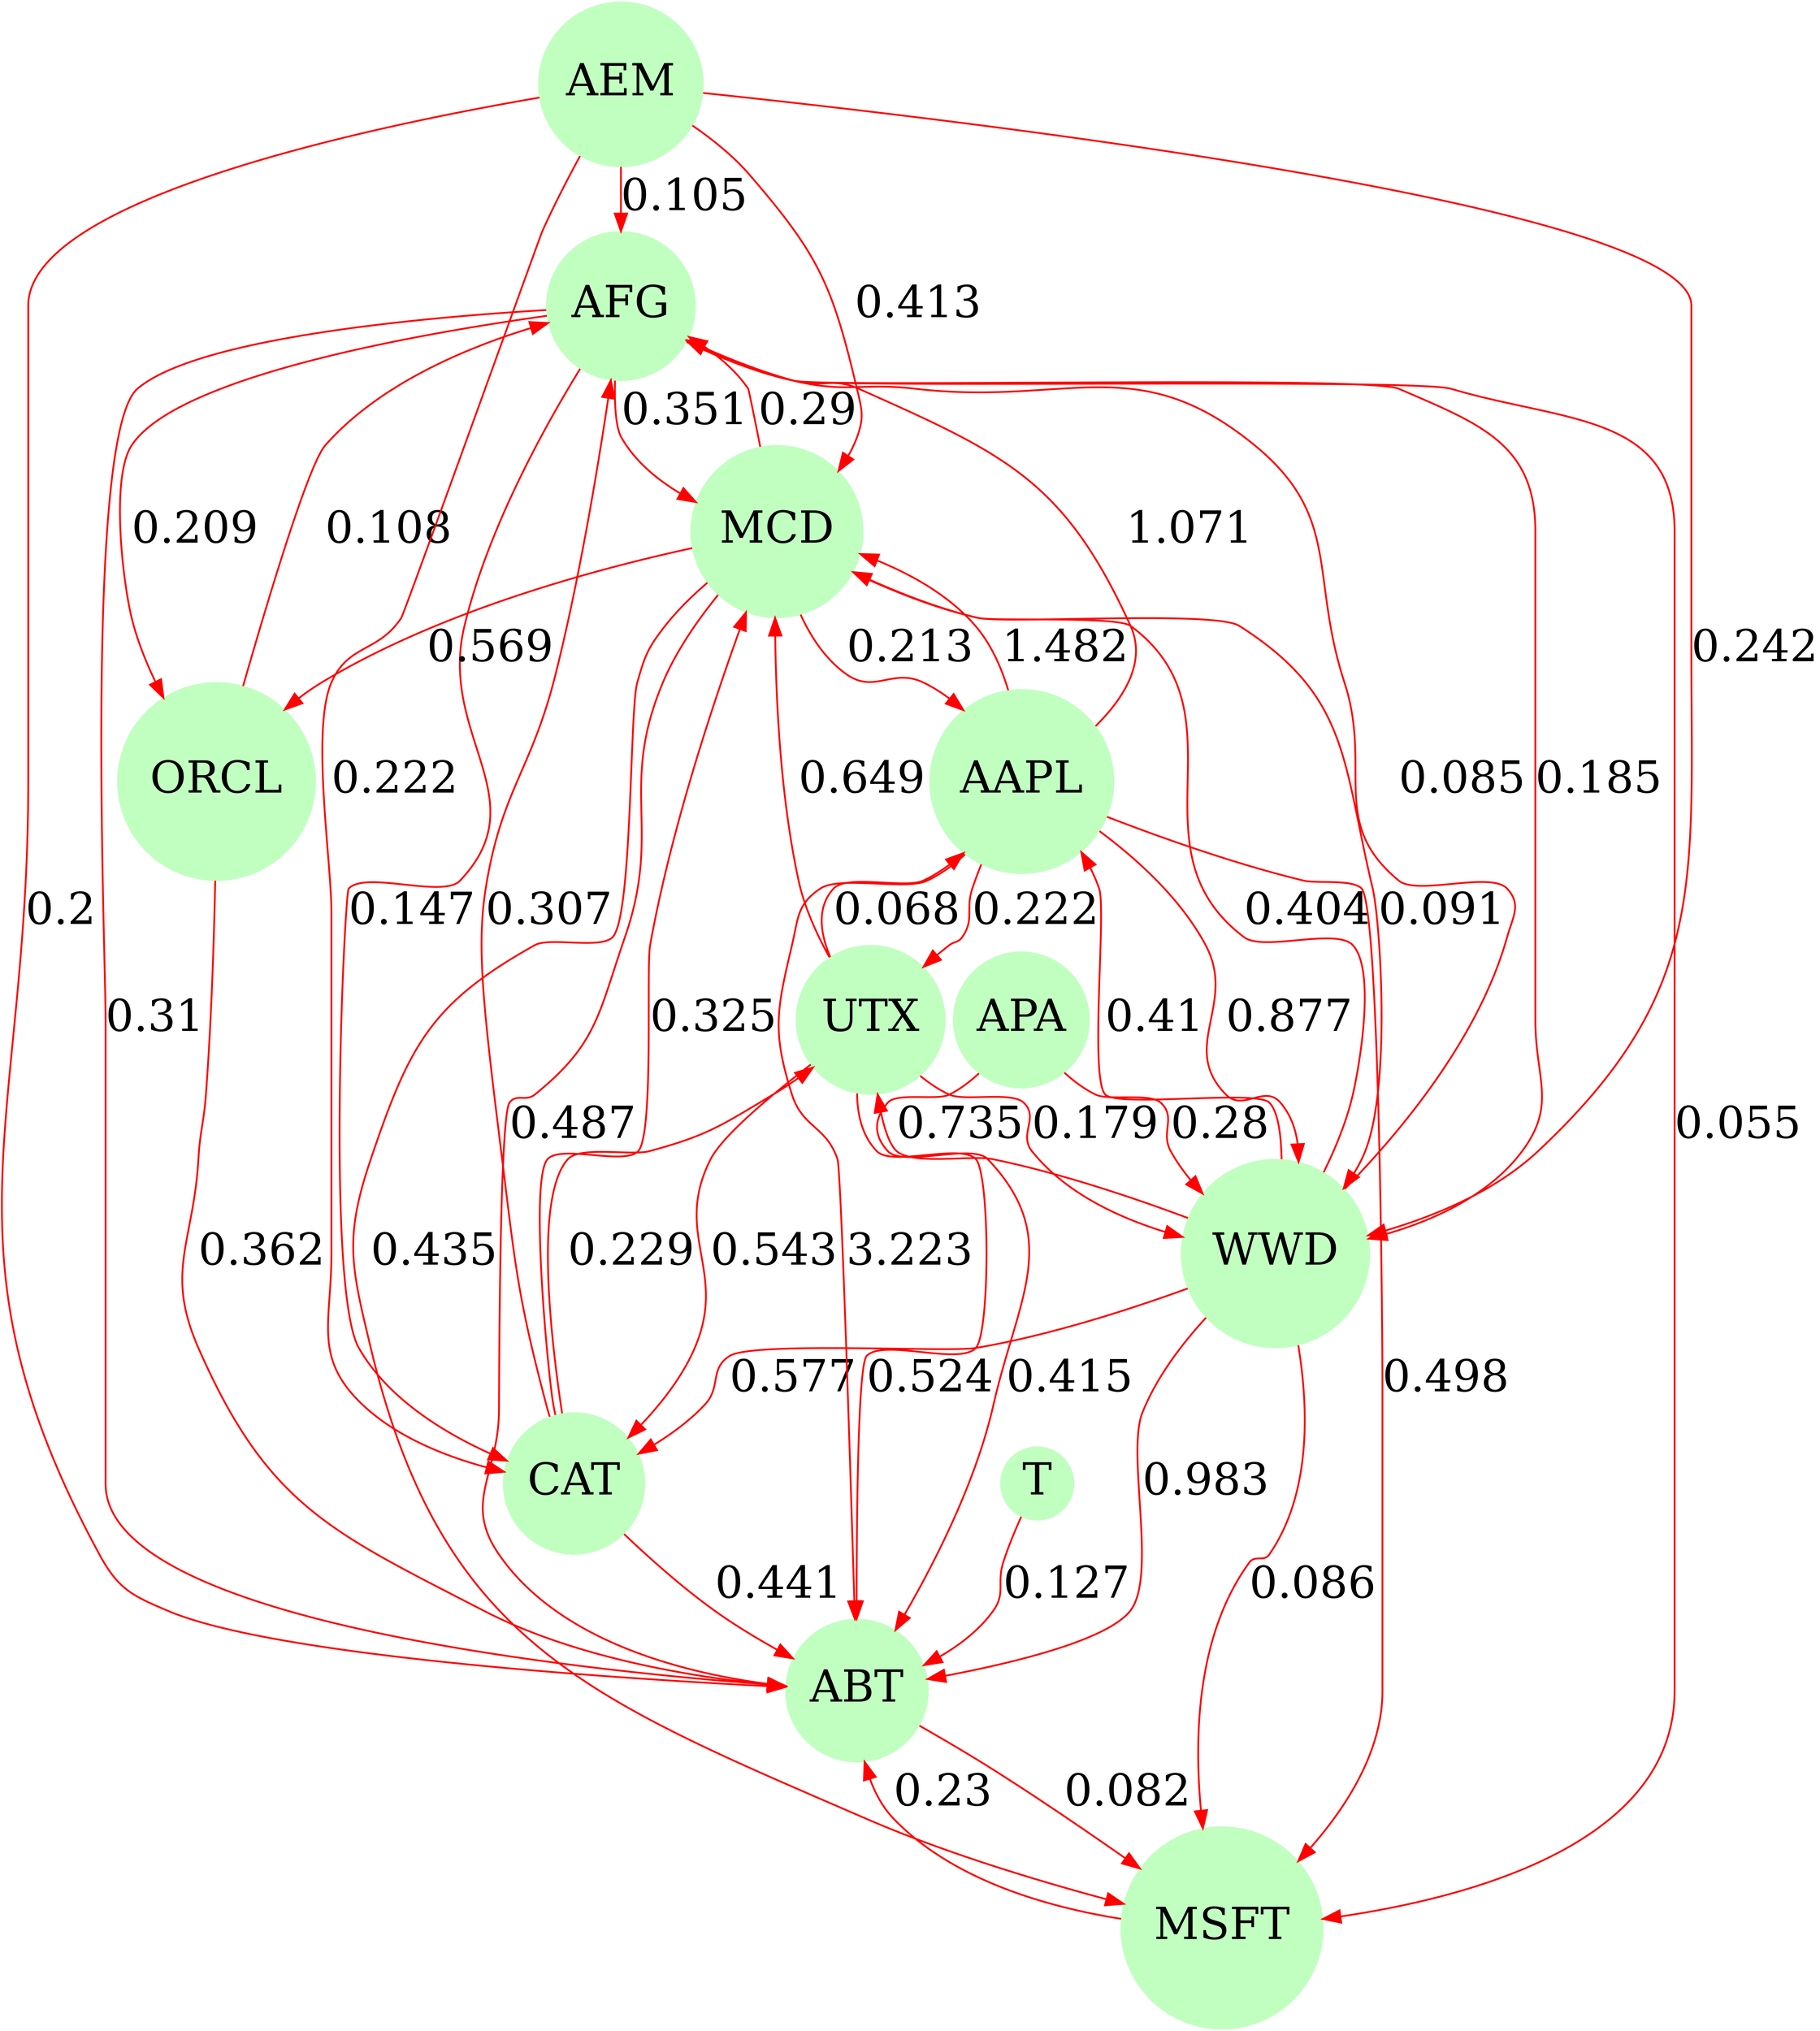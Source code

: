 digraph {

node[fontsize=100]
edge[fontsize=100]

AFG -> MCD	 [arrowsize=4,penwidth=4,color=red,label=0.351];
AFG -> CAT	 [arrowsize=4,penwidth=4,color=red,label=0.147];
AFG -> WWD	 [arrowsize=4,penwidth=4,color=red,label=0.185];
AFG -> ORCL	 [arrowsize=4,penwidth=4,color=red,label=0.209];
AFG -> ABT	 [arrowsize=4,penwidth=4,color=red,label=0.31];
AFG -> MSFT	 [arrowsize=4,penwidth=4,color=red,label=0.055];
AAPL -> MCD	 [arrowsize=4,penwidth=4,color=red,label=1.482];
AAPL -> AFG	 [arrowsize=4,penwidth=4,color=red,label=1.071];
AAPL -> WWD	 [arrowsize=4,penwidth=4,color=red,label=0.877];
AAPL -> ABT	 [arrowsize=4,penwidth=4,color=red,label=3.223];
AAPL -> UTX	 [arrowsize=4,penwidth=4,color=red,label=0.222];
AAPL -> MSFT	 [arrowsize=4,penwidth=4,color=red,label=0.498];
MCD -> AAPL	 [arrowsize=4,penwidth=4,color=red,label=0.213];
MCD -> AFG	 [arrowsize=4,penwidth=4,color=red,label=0.29];
MCD -> WWD	 [arrowsize=4,penwidth=4,color=red,label=0.091];
MCD -> ORCL	 [arrowsize=4,penwidth=4,color=red,label=0.569];
MCD -> ABT	 [arrowsize=4,penwidth=4,color=red,label=0.487];
MCD -> MSFT	 [arrowsize=4,penwidth=4,color=red,label=0.435];
CAT -> UTX	 [arrowsize=4,penwidth=4,color=red,label=0.229];
CAT -> AFG	 [arrowsize=4,penwidth=4,color=red,label=0.307];
CAT -> ABT	 [arrowsize=4,penwidth=4,color=red,label=0.441];
CAT -> MCD	 [arrowsize=4,penwidth=4,color=red,label=0.325];
WWD -> MCD	 [arrowsize=4,penwidth=4,color=red,label=0.404];
WWD -> AAPL	 [arrowsize=4,penwidth=4,color=red,label=0.41];
WWD -> AFG	 [arrowsize=4,penwidth=4,color=red,label=0.085];
WWD -> CAT	 [arrowsize=4,penwidth=4,color=red,label=0.577];
WWD -> ABT	 [arrowsize=4,penwidth=4,color=red,label=0.983];
WWD -> UTX	 [arrowsize=4,penwidth=4,color=red,label=0.735];
WWD -> MSFT	 [arrowsize=4,penwidth=4,color=red,label=0.086];
ORCL -> AFG	 [arrowsize=4,penwidth=4,color=red,label=0.108];
ORCL -> ABT	 [arrowsize=4,penwidth=4,color=red,label=0.362];
ABT -> MSFT	 [arrowsize=4,penwidth=4,color=red,label=0.082];
T -> ABT	 [arrowsize=4,penwidth=4,color=red,label=0.127];
UTX -> WWD	 [arrowsize=4,penwidth=4,color=red,label=0.179];
UTX -> AAPL	 [arrowsize=4,penwidth=4,color=red,label=0.068];
UTX -> MCD	 [arrowsize=4,penwidth=4,color=red,label=0.649];
UTX -> ABT	 [arrowsize=4,penwidth=4,color=red,label=0.524];
UTX -> CAT	 [arrowsize=4,penwidth=4,color=red,label=0.543];
APA -> WWD	 [arrowsize=4,penwidth=4,color=red,label=0.28];
APA -> ABT	 [arrowsize=4,penwidth=4,color=red,label=0.415];
AEM -> CAT	 [arrowsize=4,penwidth=4,color=red,label=0.222];
AEM -> WWD	 [arrowsize=4,penwidth=4,color=red,label=0.242];
AEM -> AFG	 [arrowsize=4,penwidth=4,color=red,label=0.105];
AEM -> ABT	 [arrowsize=4,penwidth=4,color=red,label=0.2];
AEM -> MCD	 [arrowsize=4,penwidth=4,color=red,label=0.413];
MSFT -> ABT	 [arrowsize=4,penwidth=4,color=red,label=0.23];


AAPL [shape=circle,color=darkseagreen1,style=filled];
ABT [shape=circle,color=darkseagreen1,style=filled];
AEM [shape=circle,color=darkseagreen1,style=filled];
AFG [shape=circle,color=darkseagreen1,style=filled];
APA [shape=circle,color=darkseagreen1,style=filled];
CAT [shape=circle,color=darkseagreen1,style=filled];
MCD [shape=circle,color=darkseagreen1,style=filled];
MSFT [shape=circle,color=darkseagreen1,style=filled];
ORCL [shape=circle,color=darkseagreen1,style=filled];
T [shape=circle,color=darkseagreen1,style=filled];
UTX [shape=circle,color=darkseagreen1,style=filled];
WWD [shape=circle,color=darkseagreen1,style=filled];

}


